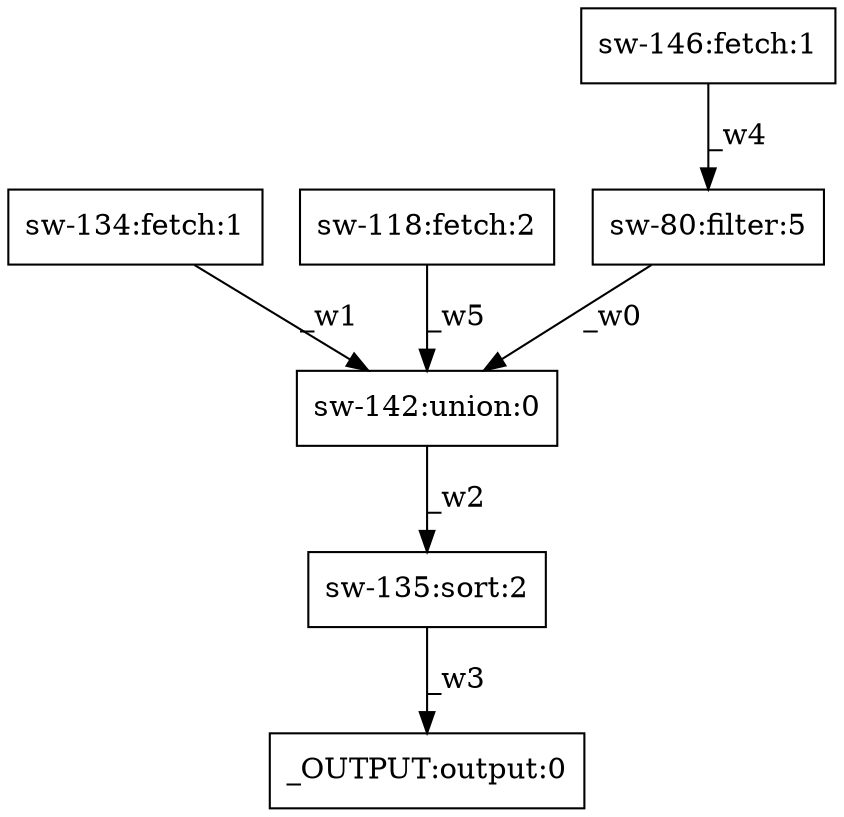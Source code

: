 digraph test1 { node [shape=box] "_OUTPUT" [label="_OUTPUT:output:0"];"sw-134" [label="sw-134:fetch:1"];"sw-118" [label="sw-118:fetch:2"];"sw-142" [label="sw-142:union:0"];"sw-135" [label="sw-135:sort:2"];"sw-146" [label="sw-146:fetch:1"];"sw-80" [label="sw-80:filter:5"];"sw-80" -> "sw-142" [label="_w0"];"sw-134" -> "sw-142" [label="_w1"];"sw-142" -> "sw-135" [label="_w2"];"sw-135" -> "_OUTPUT" [label="_w3"];"sw-146" -> "sw-80" [label="_w4"];"sw-118" -> "sw-142" [label="_w5"];}